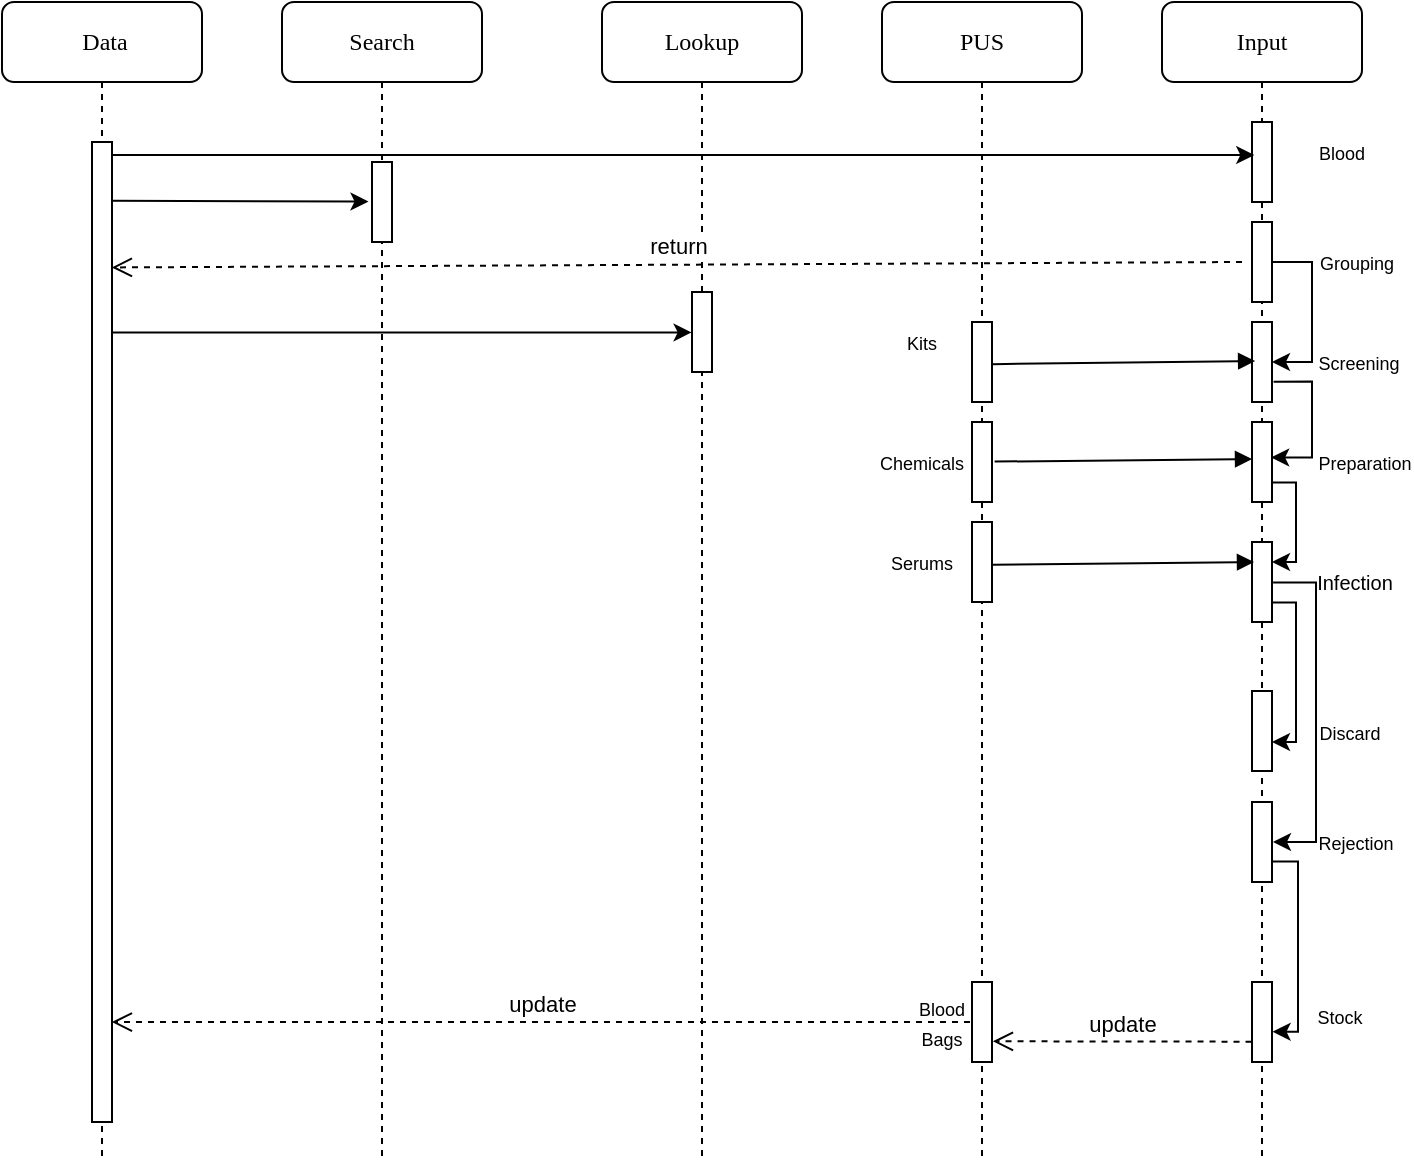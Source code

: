 <mxfile version="10.6.3" type="device"><diagram name="Page-1" id="13e1069c-82ec-6db2-03f1-153e76fe0fe0"><mxGraphModel dx="797" dy="321" grid="1" gridSize="10" guides="1" tooltips="1" connect="1" arrows="1" fold="1" page="1" pageScale="1" pageWidth="1100" pageHeight="850" background="#ffffff" math="0" shadow="0"><root><mxCell id="0"/><mxCell id="1" parent="0"/><mxCell id="7baba1c4bc27f4b0-2" value="Search" style="shape=umlLifeline;perimeter=lifelinePerimeter;whiteSpace=wrap;html=1;container=1;collapsible=0;recursiveResize=0;outlineConnect=0;rounded=1;shadow=0;comic=0;labelBackgroundColor=none;strokeColor=#000000;strokeWidth=1;fillColor=#FFFFFF;fontFamily=Verdana;fontSize=12;fontColor=#000000;align=center;" parent="1" vertex="1"><mxGeometry x="240" y="80" width="100" height="580" as="geometry"/></mxCell><mxCell id="4SxEbtcjlOePh9FQubzv-2" value="" style="html=1;points=[];perimeter=orthogonalPerimeter;rounded=0;shadow=0;comic=0;labelBackgroundColor=none;strokeColor=#000000;strokeWidth=1;fillColor=#FFFFFF;fontFamily=Verdana;fontSize=12;fontColor=#000000;align=center;" vertex="1" parent="7baba1c4bc27f4b0-2"><mxGeometry x="45" y="80" width="10" height="40" as="geometry"/></mxCell><mxCell id="7baba1c4bc27f4b0-3" value="Lookup" style="shape=umlLifeline;perimeter=lifelinePerimeter;whiteSpace=wrap;html=1;container=1;collapsible=0;recursiveResize=0;outlineConnect=0;rounded=1;shadow=0;comic=0;labelBackgroundColor=none;strokeColor=#000000;strokeWidth=1;fillColor=#FFFFFF;fontFamily=Verdana;fontSize=12;fontColor=#000000;align=center;" parent="1" vertex="1"><mxGeometry x="400" y="80" width="100" height="580" as="geometry"/></mxCell><mxCell id="4SxEbtcjlOePh9FQubzv-4" value="" style="html=1;points=[];perimeter=orthogonalPerimeter;rounded=0;shadow=0;comic=0;labelBackgroundColor=none;strokeColor=#000000;strokeWidth=1;fillColor=#FFFFFF;fontFamily=Verdana;fontSize=12;fontColor=#000000;align=center;" vertex="1" parent="7baba1c4bc27f4b0-3"><mxGeometry x="45" y="145" width="10" height="40" as="geometry"/></mxCell><mxCell id="7baba1c4bc27f4b0-4" value="PUS" style="shape=umlLifeline;perimeter=lifelinePerimeter;whiteSpace=wrap;html=1;container=1;collapsible=0;recursiveResize=0;outlineConnect=0;rounded=1;shadow=0;comic=0;labelBackgroundColor=none;strokeColor=#000000;strokeWidth=1;fillColor=#FFFFFF;fontFamily=Verdana;fontSize=12;fontColor=#000000;align=center;" parent="1" vertex="1"><mxGeometry x="540" y="80" width="100" height="580" as="geometry"/></mxCell><mxCell id="4SxEbtcjlOePh9FQubzv-5" value="" style="html=1;points=[];perimeter=orthogonalPerimeter;rounded=0;shadow=0;comic=0;labelBackgroundColor=none;strokeColor=#000000;strokeWidth=1;fillColor=#FFFFFF;fontFamily=Verdana;fontSize=12;fontColor=#000000;align=center;" vertex="1" parent="7baba1c4bc27f4b0-4"><mxGeometry x="45" y="160" width="10" height="40" as="geometry"/></mxCell><mxCell id="4SxEbtcjlOePh9FQubzv-8" value="" style="html=1;points=[];perimeter=orthogonalPerimeter;rounded=0;shadow=0;comic=0;labelBackgroundColor=none;strokeColor=#000000;strokeWidth=1;fillColor=#FFFFFF;fontFamily=Verdana;fontSize=12;fontColor=#000000;align=center;" vertex="1" parent="7baba1c4bc27f4b0-4"><mxGeometry x="45" y="210" width="10" height="40" as="geometry"/></mxCell><mxCell id="4SxEbtcjlOePh9FQubzv-9" value="" style="html=1;points=[];perimeter=orthogonalPerimeter;rounded=0;shadow=0;comic=0;labelBackgroundColor=none;strokeColor=#000000;strokeWidth=1;fillColor=#FFFFFF;fontFamily=Verdana;fontSize=12;fontColor=#000000;align=center;" vertex="1" parent="7baba1c4bc27f4b0-4"><mxGeometry x="45" y="260" width="10" height="40" as="geometry"/></mxCell><mxCell id="4SxEbtcjlOePh9FQubzv-10" value="" style="html=1;points=[];perimeter=orthogonalPerimeter;rounded=0;shadow=0;comic=0;labelBackgroundColor=none;strokeColor=#000000;strokeWidth=1;fillColor=#FFFFFF;fontFamily=Verdana;fontSize=12;fontColor=#000000;align=center;" vertex="1" parent="7baba1c4bc27f4b0-4"><mxGeometry x="45" y="490" width="10" height="40" as="geometry"/></mxCell><mxCell id="4SxEbtcjlOePh9FQubzv-39" value="&lt;font style=&quot;font-size: 9px&quot;&gt;Kits&lt;/font&gt;" style="text;html=1;strokeColor=none;fillColor=none;align=center;verticalAlign=middle;whiteSpace=wrap;rounded=0;" vertex="1" parent="7baba1c4bc27f4b0-4"><mxGeometry x="10" y="165" width="20" height="10" as="geometry"/></mxCell><mxCell id="7baba1c4bc27f4b0-5" value="Input" style="shape=umlLifeline;perimeter=lifelinePerimeter;whiteSpace=wrap;html=1;container=1;collapsible=0;recursiveResize=0;outlineConnect=0;rounded=1;shadow=0;comic=0;labelBackgroundColor=none;strokeColor=#000000;strokeWidth=1;fillColor=#FFFFFF;fontFamily=Verdana;fontSize=12;fontColor=#000000;align=center;" parent="1" vertex="1"><mxGeometry x="680" y="80" width="100" height="580" as="geometry"/></mxCell><mxCell id="4SxEbtcjlOePh9FQubzv-11" value="" style="html=1;points=[];perimeter=orthogonalPerimeter;rounded=0;shadow=0;comic=0;labelBackgroundColor=none;strokeColor=#000000;strokeWidth=1;fillColor=#FFFFFF;fontFamily=Verdana;fontSize=12;fontColor=#000000;align=center;" vertex="1" parent="7baba1c4bc27f4b0-5"><mxGeometry x="45" y="60" width="10" height="40" as="geometry"/></mxCell><mxCell id="4SxEbtcjlOePh9FQubzv-57" value="" style="edgeStyle=orthogonalEdgeStyle;rounded=0;orthogonalLoop=1;jettySize=auto;html=1;entryX=1;entryY=0.5;entryDx=0;entryDy=0;entryPerimeter=0;" edge="1" parent="7baba1c4bc27f4b0-5" source="4SxEbtcjlOePh9FQubzv-12" target="4SxEbtcjlOePh9FQubzv-13"><mxGeometry relative="1" as="geometry"><mxPoint x="135" y="130" as="targetPoint"/><Array as="points"><mxPoint x="75" y="130"/><mxPoint x="75" y="180"/></Array></mxGeometry></mxCell><mxCell id="4SxEbtcjlOePh9FQubzv-12" value="" style="html=1;points=[];perimeter=orthogonalPerimeter;rounded=0;shadow=0;comic=0;labelBackgroundColor=none;strokeColor=#000000;strokeWidth=1;fillColor=#FFFFFF;fontFamily=Verdana;fontSize=12;fontColor=#000000;align=center;" vertex="1" parent="7baba1c4bc27f4b0-5"><mxGeometry x="45" y="110" width="10" height="40" as="geometry"/></mxCell><mxCell id="4SxEbtcjlOePh9FQubzv-13" value="" style="html=1;points=[];perimeter=orthogonalPerimeter;rounded=0;shadow=0;comic=0;labelBackgroundColor=none;strokeColor=#000000;strokeWidth=1;fillColor=#FFFFFF;fontFamily=Verdana;fontSize=12;fontColor=#000000;align=center;" vertex="1" parent="7baba1c4bc27f4b0-5"><mxGeometry x="45" y="160" width="10" height="40" as="geometry"/></mxCell><mxCell id="4SxEbtcjlOePh9FQubzv-14" value="" style="html=1;points=[];perimeter=orthogonalPerimeter;rounded=0;shadow=0;comic=0;labelBackgroundColor=none;strokeColor=#000000;strokeWidth=1;fillColor=#FFFFFF;fontFamily=Verdana;fontSize=12;fontColor=#000000;align=center;" vertex="1" parent="7baba1c4bc27f4b0-5"><mxGeometry x="45" y="344.5" width="10" height="40" as="geometry"/></mxCell><mxCell id="4SxEbtcjlOePh9FQubzv-15" value="" style="html=1;points=[];perimeter=orthogonalPerimeter;rounded=0;shadow=0;comic=0;labelBackgroundColor=none;strokeColor=#000000;strokeWidth=1;fillColor=#FFFFFF;fontFamily=Verdana;fontSize=12;fontColor=#000000;align=center;" vertex="1" parent="7baba1c4bc27f4b0-5"><mxGeometry x="45" y="210" width="10" height="40" as="geometry"/></mxCell><mxCell id="4SxEbtcjlOePh9FQubzv-16" value="" style="html=1;points=[];perimeter=orthogonalPerimeter;rounded=0;shadow=0;comic=0;labelBackgroundColor=none;strokeColor=#000000;strokeWidth=1;fillColor=#FFFFFF;fontFamily=Verdana;fontSize=12;fontColor=#000000;align=center;" vertex="1" parent="7baba1c4bc27f4b0-5"><mxGeometry x="45" y="400" width="10" height="40" as="geometry"/></mxCell><mxCell id="4SxEbtcjlOePh9FQubzv-17" value="" style="html=1;points=[];perimeter=orthogonalPerimeter;rounded=0;shadow=0;comic=0;labelBackgroundColor=none;strokeColor=#000000;strokeWidth=1;fillColor=#FFFFFF;fontFamily=Verdana;fontSize=12;fontColor=#000000;align=center;" vertex="1" parent="7baba1c4bc27f4b0-5"><mxGeometry x="45" y="270" width="10" height="40" as="geometry"/></mxCell><mxCell id="4SxEbtcjlOePh9FQubzv-18" value="" style="html=1;points=[];perimeter=orthogonalPerimeter;rounded=0;shadow=0;comic=0;labelBackgroundColor=none;strokeColor=#000000;strokeWidth=1;fillColor=#FFFFFF;fontFamily=Verdana;fontSize=12;fontColor=#000000;align=center;" vertex="1" parent="7baba1c4bc27f4b0-5"><mxGeometry x="45" y="490" width="10" height="40" as="geometry"/></mxCell><mxCell id="4SxEbtcjlOePh9FQubzv-58" value="" style="edgeStyle=orthogonalEdgeStyle;rounded=0;orthogonalLoop=1;jettySize=auto;html=1;entryX=0.958;entryY=0.443;entryDx=0;entryDy=0;entryPerimeter=0;exitX=1.079;exitY=0.746;exitDx=0;exitDy=0;exitPerimeter=0;" edge="1" parent="7baba1c4bc27f4b0-5" source="4SxEbtcjlOePh9FQubzv-13" target="4SxEbtcjlOePh9FQubzv-15"><mxGeometry relative="1" as="geometry"><mxPoint x="75" y="190" as="sourcePoint"/><mxPoint x="75" y="240" as="targetPoint"/><Array as="points"><mxPoint x="75" y="190"/><mxPoint x="75" y="228"/></Array></mxGeometry></mxCell><mxCell id="4SxEbtcjlOePh9FQubzv-66" value="" style="edgeStyle=orthogonalEdgeStyle;rounded=0;orthogonalLoop=1;jettySize=auto;html=1;exitX=1.043;exitY=0.757;exitDx=0;exitDy=0;exitPerimeter=0;" edge="1" parent="7baba1c4bc27f4b0-5" source="4SxEbtcjlOePh9FQubzv-15"><mxGeometry relative="1" as="geometry"><mxPoint x="60" y="241" as="sourcePoint"/><mxPoint x="55" y="280" as="targetPoint"/><Array as="points"><mxPoint x="67" y="240"/><mxPoint x="67" y="280"/></Array></mxGeometry></mxCell><mxCell id="4SxEbtcjlOePh9FQubzv-70" value="" style="edgeStyle=orthogonalEdgeStyle;rounded=0;orthogonalLoop=1;jettySize=auto;html=1;exitX=1.055;exitY=0.505;exitDx=0;exitDy=0;exitPerimeter=0;entryX=1.049;entryY=0.499;entryDx=0;entryDy=0;entryPerimeter=0;" edge="1" parent="7baba1c4bc27f4b0-5" source="4SxEbtcjlOePh9FQubzv-17" target="4SxEbtcjlOePh9FQubzv-16"><mxGeometry relative="1" as="geometry"><mxPoint x="77" y="290" as="sourcePoint"/><mxPoint x="70" y="420" as="targetPoint"/><Array as="points"><mxPoint x="77" y="290"/><mxPoint x="77" y="420"/></Array></mxGeometry></mxCell><mxCell id="7baba1c4bc27f4b0-8" value="&amp;nbsp;Data" style="shape=umlLifeline;perimeter=lifelinePerimeter;whiteSpace=wrap;html=1;container=1;collapsible=0;recursiveResize=0;outlineConnect=0;rounded=1;shadow=0;comic=0;labelBackgroundColor=none;strokeColor=#000000;strokeWidth=1;fillColor=#FFFFFF;fontFamily=Verdana;fontSize=12;fontColor=#000000;align=center;" parent="1" vertex="1"><mxGeometry x="100" y="80" width="100" height="580" as="geometry"/></mxCell><mxCell id="7baba1c4bc27f4b0-25" value="" style="html=1;points=[];perimeter=orthogonalPerimeter;rounded=0;shadow=0;comic=0;labelBackgroundColor=none;strokeColor=#000000;strokeWidth=1;fillColor=#FFFFFF;fontFamily=Verdana;fontSize=12;fontColor=#000000;align=center;" parent="7baba1c4bc27f4b0-8" vertex="1"><mxGeometry x="45" y="70" width="10" height="490" as="geometry"/></mxCell><mxCell id="4SxEbtcjlOePh9FQubzv-19" value="" style="endArrow=classic;html=1;entryX=-0.175;entryY=0.494;entryDx=0;entryDy=0;entryPerimeter=0;exitX=0.949;exitY=0.06;exitDx=0;exitDy=0;exitPerimeter=0;" edge="1" parent="1" source="7baba1c4bc27f4b0-25" target="4SxEbtcjlOePh9FQubzv-2"><mxGeometry width="50" height="50" relative="1" as="geometry"><mxPoint x="160" y="180" as="sourcePoint"/><mxPoint x="270" y="180" as="targetPoint"/></mxGeometry></mxCell><mxCell id="4SxEbtcjlOePh9FQubzv-20" value="" style="endArrow=classic;html=1;entryX=-0.021;entryY=0.505;entryDx=0;entryDy=0;entryPerimeter=0;" edge="1" parent="1" source="7baba1c4bc27f4b0-25" target="4SxEbtcjlOePh9FQubzv-4"><mxGeometry width="50" height="50" relative="1" as="geometry"><mxPoint x="150" y="220" as="sourcePoint"/><mxPoint x="443" y="220" as="targetPoint"/></mxGeometry></mxCell><mxCell id="4SxEbtcjlOePh9FQubzv-21" value="" style="endArrow=classic;html=1;entryX=0.114;entryY=0.413;entryDx=0;entryDy=0;entryPerimeter=0;" edge="1" parent="1" source="7baba1c4bc27f4b0-25" target="4SxEbtcjlOePh9FQubzv-11"><mxGeometry width="50" height="50" relative="1" as="geometry"><mxPoint x="155.983" y="259.207" as="sourcePoint"/><mxPoint x="444.948" y="259.207" as="targetPoint"/></mxGeometry></mxCell><mxCell id="4SxEbtcjlOePh9FQubzv-27" value="&lt;font style=&quot;font-size: 9px&quot;&gt;Blood&lt;/font&gt;" style="text;html=1;strokeColor=none;fillColor=none;align=center;verticalAlign=middle;whiteSpace=wrap;rounded=0;" vertex="1" parent="1"><mxGeometry x="760" y="150" width="20" height="10" as="geometry"/></mxCell><mxCell id="4SxEbtcjlOePh9FQubzv-31" value="&lt;font style=&quot;font-size: 9px&quot;&gt;Stock&lt;/font&gt;" style="text;html=1;strokeColor=none;fillColor=none;align=center;verticalAlign=middle;whiteSpace=wrap;rounded=0;" vertex="1" parent="1"><mxGeometry x="759" y="582" width="20" height="10" as="geometry"/></mxCell><mxCell id="4SxEbtcjlOePh9FQubzv-32" value="&lt;font style=&quot;font-size: 9px&quot;&gt;Screening&lt;/font&gt;" style="text;html=1;strokeColor=none;fillColor=none;align=center;verticalAlign=middle;whiteSpace=wrap;rounded=0;" vertex="1" parent="1"><mxGeometry x="761" y="255" width="35" height="10" as="geometry"/></mxCell><mxCell id="4SxEbtcjlOePh9FQubzv-33" value="&lt;font style=&quot;font-size: 9px&quot;&gt;Preparation&lt;/font&gt;" style="text;html=1;strokeColor=none;fillColor=none;align=center;verticalAlign=middle;whiteSpace=wrap;rounded=0;" vertex="1" parent="1"><mxGeometry x="759" y="305" width="45" height="10" as="geometry"/></mxCell><mxCell id="4SxEbtcjlOePh9FQubzv-34" value="&lt;font size=&quot;1&quot;&gt;Infection&lt;/font&gt;" style="text;html=1;strokeColor=none;fillColor=none;align=center;verticalAlign=middle;whiteSpace=wrap;rounded=0;" vertex="1" parent="1"><mxGeometry x="759" y="365" width="35" height="10" as="geometry"/></mxCell><mxCell id="4SxEbtcjlOePh9FQubzv-35" value="&lt;font style=&quot;font-size: 9px&quot;&gt;Discard&lt;/font&gt;" style="text;html=1;strokeColor=none;fillColor=none;align=center;verticalAlign=middle;whiteSpace=wrap;rounded=0;" vertex="1" parent="1"><mxGeometry x="758.5" y="439.5" width="30" height="10" as="geometry"/></mxCell><mxCell id="4SxEbtcjlOePh9FQubzv-36" value="&lt;font style=&quot;font-size: 9px&quot;&gt;Rejection&lt;/font&gt;" style="text;html=1;strokeColor=none;fillColor=none;align=center;verticalAlign=middle;whiteSpace=wrap;rounded=0;" vertex="1" parent="1"><mxGeometry x="756.5" y="495" width="40" height="10" as="geometry"/></mxCell><mxCell id="4SxEbtcjlOePh9FQubzv-38" value="&lt;font style=&quot;font-size: 9px&quot;&gt;Serums&lt;/font&gt;" style="text;html=1;strokeColor=none;fillColor=none;align=center;verticalAlign=middle;whiteSpace=wrap;rounded=0;" vertex="1" parent="1"><mxGeometry x="550" y="355" width="20" height="10" as="geometry"/></mxCell><mxCell id="4SxEbtcjlOePh9FQubzv-40" value="&lt;font style=&quot;font-size: 9px&quot;&gt;Chemicals&lt;/font&gt;" style="text;html=1;strokeColor=none;fillColor=none;align=center;verticalAlign=middle;whiteSpace=wrap;rounded=0;" vertex="1" parent="1"><mxGeometry x="550" y="305" width="20" height="10" as="geometry"/></mxCell><mxCell id="4SxEbtcjlOePh9FQubzv-41" value="&lt;font style=&quot;font-size: 9px&quot;&gt;Blood Bags&lt;/font&gt;" style="text;html=1;strokeColor=none;fillColor=none;align=center;verticalAlign=middle;whiteSpace=wrap;rounded=0;" vertex="1" parent="1"><mxGeometry x="560" y="585.006" width="20" height="10" as="geometry"/></mxCell><mxCell id="4SxEbtcjlOePh9FQubzv-50" value="&lt;font style=&quot;font-size: 9px&quot;&gt;Grouping&lt;/font&gt;" style="text;html=1;strokeColor=none;fillColor=none;align=center;verticalAlign=middle;whiteSpace=wrap;rounded=0;" vertex="1" parent="1"><mxGeometry x="760" y="205" width="35" height="10" as="geometry"/></mxCell><mxCell id="4SxEbtcjlOePh9FQubzv-52" value="return" style="html=1;verticalAlign=bottom;endArrow=open;dashed=1;endSize=8;entryX=0.992;entryY=0.128;entryDx=0;entryDy=0;entryPerimeter=0;" edge="1" parent="1" target="7baba1c4bc27f4b0-25"><mxGeometry relative="1" as="geometry"><mxPoint x="720" y="210" as="sourcePoint"/><mxPoint x="158" y="213" as="targetPoint"/></mxGeometry></mxCell><mxCell id="4SxEbtcjlOePh9FQubzv-55" value="" style="html=1;verticalAlign=bottom;endArrow=block;entryX=0.156;entryY=0.487;entryDx=0;entryDy=0;entryPerimeter=0;exitX=1.019;exitY=0.527;exitDx=0;exitDy=0;exitPerimeter=0;" edge="1" parent="1" source="4SxEbtcjlOePh9FQubzv-5" target="4SxEbtcjlOePh9FQubzv-13"><mxGeometry width="80" relative="1" as="geometry"><mxPoint x="600" y="260" as="sourcePoint"/><mxPoint x="680" y="260" as="targetPoint"/></mxGeometry></mxCell><mxCell id="4SxEbtcjlOePh9FQubzv-69" value="" style="edgeStyle=orthogonalEdgeStyle;rounded=0;orthogonalLoop=1;jettySize=auto;html=1;exitX=1.043;exitY=0.757;exitDx=0;exitDy=0;exitPerimeter=0;" edge="1" parent="1"><mxGeometry relative="1" as="geometry"><mxPoint x="735.49" y="380.215" as="sourcePoint"/><mxPoint x="735" y="450" as="targetPoint"/><Array as="points"><mxPoint x="747" y="380"/><mxPoint x="747" y="450"/></Array></mxGeometry></mxCell><mxCell id="4SxEbtcjlOePh9FQubzv-71" value="" style="edgeStyle=orthogonalEdgeStyle;rounded=0;orthogonalLoop=1;jettySize=auto;html=1;exitX=0.983;exitY=0.744;exitDx=0;exitDy=0;exitPerimeter=0;" edge="1" parent="1" source="4SxEbtcjlOePh9FQubzv-16"><mxGeometry relative="1" as="geometry"><mxPoint x="748" y="525" as="sourcePoint"/><mxPoint x="735.293" y="594.862" as="targetPoint"/><Array as="points"><mxPoint x="748" y="510"/><mxPoint x="748" y="595"/></Array></mxGeometry></mxCell><mxCell id="4SxEbtcjlOePh9FQubzv-72" value="" style="html=1;verticalAlign=bottom;endArrow=block;entryX=0.156;entryY=0.487;entryDx=0;entryDy=0;entryPerimeter=0;exitX=1.131;exitY=0.495;exitDx=0;exitDy=0;exitPerimeter=0;" edge="1" parent="1" source="4SxEbtcjlOePh9FQubzv-8"><mxGeometry width="80" relative="1" as="geometry"><mxPoint x="593.983" y="309.897" as="sourcePoint"/><mxPoint x="725.017" y="308.517" as="targetPoint"/></mxGeometry></mxCell><mxCell id="4SxEbtcjlOePh9FQubzv-74" value="" style="html=1;verticalAlign=bottom;endArrow=block;exitX=1.051;exitY=0.534;exitDx=0;exitDy=0;exitPerimeter=0;" edge="1" parent="1" source="4SxEbtcjlOePh9FQubzv-9"><mxGeometry width="80" relative="1" as="geometry"><mxPoint x="589.83" y="361.354" as="sourcePoint"/><mxPoint x="726" y="360" as="targetPoint"/></mxGeometry></mxCell><mxCell id="4SxEbtcjlOePh9FQubzv-75" value="update" style="html=1;verticalAlign=bottom;endArrow=open;dashed=1;endSize=8;entryX=0.992;entryY=0.898;entryDx=0;entryDy=0;entryPerimeter=0;" edge="1" parent="1" target="7baba1c4bc27f4b0-25"><mxGeometry relative="1" as="geometry"><mxPoint x="584" y="590" as="sourcePoint"/><mxPoint x="160" y="590" as="targetPoint"/></mxGeometry></mxCell><mxCell id="4SxEbtcjlOePh9FQubzv-76" value="update" style="html=1;verticalAlign=bottom;endArrow=open;dashed=1;endSize=8;entryX=1.044;entryY=0.741;entryDx=0;entryDy=0;entryPerimeter=0;exitX=-0.023;exitY=0.746;exitDx=0;exitDy=0;exitPerimeter=0;" edge="1" parent="1" source="4SxEbtcjlOePh9FQubzv-18" target="4SxEbtcjlOePh9FQubzv-10"><mxGeometry relative="1" as="geometry"><mxPoint x="700" y="600" as="sourcePoint"/><mxPoint x="360" y="600" as="targetPoint"/></mxGeometry></mxCell></root></mxGraphModel></diagram></mxfile>